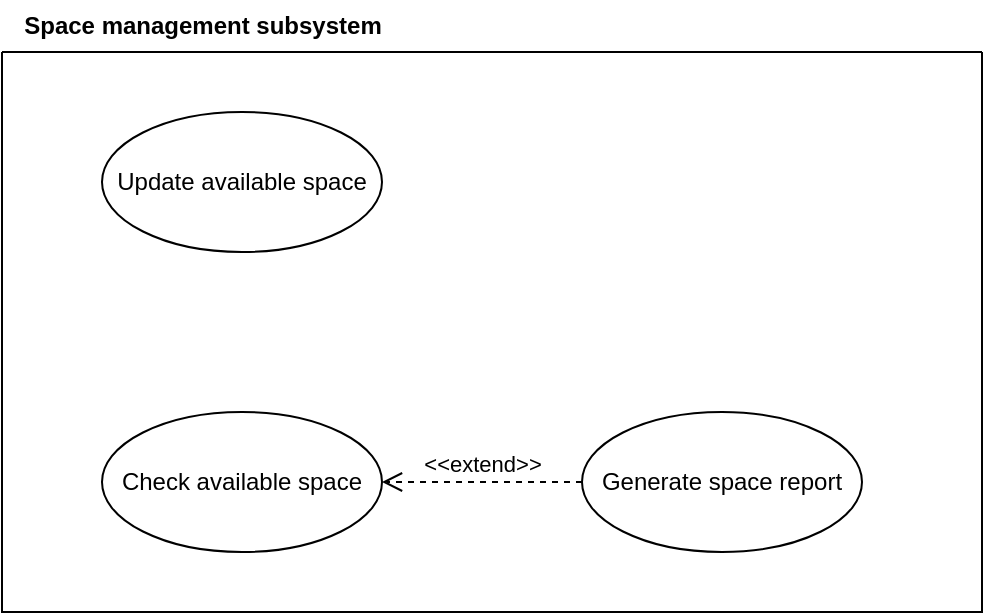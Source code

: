 <mxfile version="26.1.1">
  <diagram name="Page-1" id="_PvQwDSXj1t5j44vyLk_">
    <mxGraphModel dx="1031" dy="589" grid="1" gridSize="10" guides="1" tooltips="1" connect="1" arrows="1" fold="1" page="1" pageScale="1" pageWidth="1169" pageHeight="827" math="0" shadow="0">
      <root>
        <mxCell id="0" />
        <mxCell id="1" parent="0" />
        <mxCell id="fQzZ19Rrnvx2yJ46SqV_-1" value="" style="swimlane;startSize=0;" vertex="1" parent="1">
          <mxGeometry x="320" y="110" width="490" height="280" as="geometry" />
        </mxCell>
        <mxCell id="fQzZ19Rrnvx2yJ46SqV_-3" value="Check available space" style="ellipse;whiteSpace=wrap;html=1;" vertex="1" parent="fQzZ19Rrnvx2yJ46SqV_-1">
          <mxGeometry x="50" y="180" width="140" height="70" as="geometry" />
        </mxCell>
        <mxCell id="fQzZ19Rrnvx2yJ46SqV_-6" value="Generate space report" style="ellipse;whiteSpace=wrap;html=1;" vertex="1" parent="fQzZ19Rrnvx2yJ46SqV_-1">
          <mxGeometry x="290" y="180" width="140" height="70" as="geometry" />
        </mxCell>
        <mxCell id="fQzZ19Rrnvx2yJ46SqV_-7" value="Update available space" style="ellipse;whiteSpace=wrap;html=1;" vertex="1" parent="fQzZ19Rrnvx2yJ46SqV_-1">
          <mxGeometry x="50" y="30" width="140" height="70" as="geometry" />
        </mxCell>
        <mxCell id="fQzZ19Rrnvx2yJ46SqV_-8" value="&amp;lt;&amp;lt;extend&amp;gt;&amp;gt;" style="html=1;verticalAlign=bottom;endArrow=open;dashed=1;endSize=8;curved=0;rounded=0;entryX=1;entryY=0.5;entryDx=0;entryDy=0;exitX=0;exitY=0.5;exitDx=0;exitDy=0;" edge="1" parent="fQzZ19Rrnvx2yJ46SqV_-1" source="fQzZ19Rrnvx2yJ46SqV_-6" target="fQzZ19Rrnvx2yJ46SqV_-3">
          <mxGeometry relative="1" as="geometry">
            <mxPoint x="280" y="210" as="sourcePoint" />
            <mxPoint x="200" y="210" as="targetPoint" />
          </mxGeometry>
        </mxCell>
        <mxCell id="fQzZ19Rrnvx2yJ46SqV_-9" value="Space management subsystem" style="text;align=center;fontStyle=1;verticalAlign=middle;spacingLeft=3;spacingRight=3;strokeColor=none;rotatable=0;points=[[0,0.5],[1,0.5]];portConstraint=eastwest;html=1;" vertex="1" parent="1">
          <mxGeometry x="380" y="84" width="80" height="26" as="geometry" />
        </mxCell>
      </root>
    </mxGraphModel>
  </diagram>
</mxfile>

